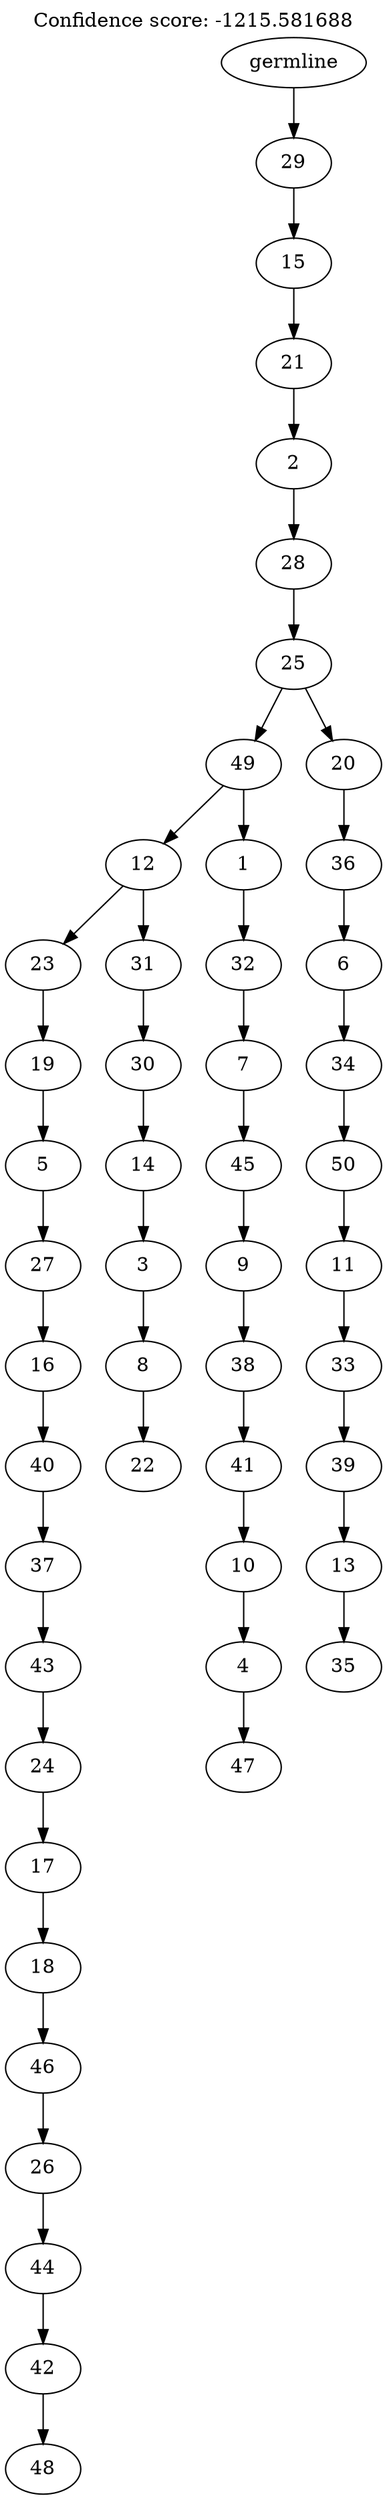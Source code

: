 digraph g {
	"49" -> "50";
	"50" [label="48"];
	"48" -> "49";
	"49" [label="42"];
	"47" -> "48";
	"48" [label="44"];
	"46" -> "47";
	"47" [label="26"];
	"45" -> "46";
	"46" [label="46"];
	"44" -> "45";
	"45" [label="18"];
	"43" -> "44";
	"44" [label="17"];
	"42" -> "43";
	"43" [label="24"];
	"41" -> "42";
	"42" [label="43"];
	"40" -> "41";
	"41" [label="37"];
	"39" -> "40";
	"40" [label="40"];
	"38" -> "39";
	"39" [label="16"];
	"37" -> "38";
	"38" [label="27"];
	"36" -> "37";
	"37" [label="5"];
	"35" -> "36";
	"36" [label="19"];
	"33" -> "34";
	"34" [label="22"];
	"32" -> "33";
	"33" [label="8"];
	"31" -> "32";
	"32" [label="3"];
	"30" -> "31";
	"31" [label="14"];
	"29" -> "30";
	"30" [label="30"];
	"28" -> "29";
	"29" [label="31"];
	"28" -> "35";
	"35" [label="23"];
	"26" -> "27";
	"27" [label="47"];
	"25" -> "26";
	"26" [label="4"];
	"24" -> "25";
	"25" [label="10"];
	"23" -> "24";
	"24" [label="41"];
	"22" -> "23";
	"23" [label="38"];
	"21" -> "22";
	"22" [label="9"];
	"20" -> "21";
	"21" [label="45"];
	"19" -> "20";
	"20" [label="7"];
	"18" -> "19";
	"19" [label="32"];
	"17" -> "18";
	"18" [label="1"];
	"17" -> "28";
	"28" [label="12"];
	"15" -> "16";
	"16" [label="35"];
	"14" -> "15";
	"15" [label="13"];
	"13" -> "14";
	"14" [label="39"];
	"12" -> "13";
	"13" [label="33"];
	"11" -> "12";
	"12" [label="11"];
	"10" -> "11";
	"11" [label="50"];
	"9" -> "10";
	"10" [label="34"];
	"8" -> "9";
	"9" [label="6"];
	"7" -> "8";
	"8" [label="36"];
	"6" -> "7";
	"7" [label="20"];
	"6" -> "17";
	"17" [label="49"];
	"5" -> "6";
	"6" [label="25"];
	"4" -> "5";
	"5" [label="28"];
	"3" -> "4";
	"4" [label="2"];
	"2" -> "3";
	"3" [label="21"];
	"1" -> "2";
	"2" [label="15"];
	"0" -> "1";
	"1" [label="29"];
	"0" [label="germline"];
	labelloc="t";
	label="Confidence score: -1215.581688";
}
